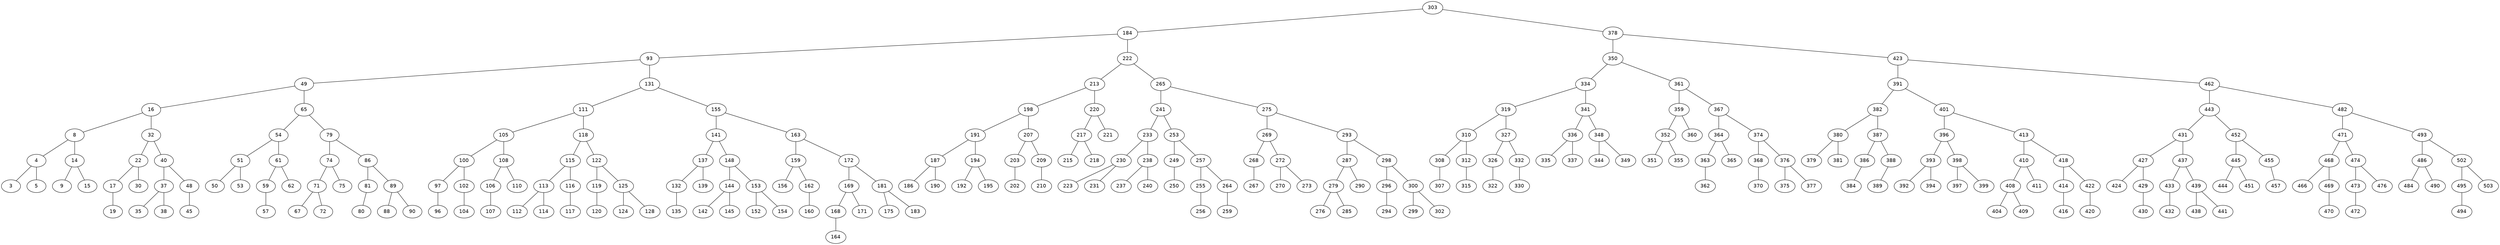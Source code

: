 graph BST {
    node [fontname="Helvetica"];
    303 [label="303"];
    303 -- 184;
    184 [label="184"];
    184 -- 93;
    93 [label="93"];
    93 -- 49;
    49 [label="49"];
    49 -- 16;
    16 [label="16"];
    16 -- 8;
    8 [label="8"];
    8 -- 4;
    4 [label="4"];
    4 -- 3;
    3 [label="3"];
    4 -- 5;
    5 [label="5"];
    8 -- 14;
    14 [label="14"];
    14 -- 9;
    9 [label="9"];
    14 -- 15;
    15 [label="15"];
    16 -- 32;
    32 [label="32"];
    32 -- 22;
    22 [label="22"];
    22 -- 17;
    17 [label="17"];
    17 -- 19;
    19 [label="19"];
    22 -- 30;
    30 [label="30"];
    32 -- 40;
    40 [label="40"];
    40 -- 37;
    37 [label="37"];
    37 -- 35;
    35 [label="35"];
    37 -- 38;
    38 [label="38"];
    40 -- 48;
    48 [label="48"];
    48 -- 45;
    45 [label="45"];
    49 -- 65;
    65 [label="65"];
    65 -- 54;
    54 [label="54"];
    54 -- 51;
    51 [label="51"];
    51 -- 50;
    50 [label="50"];
    51 -- 53;
    53 [label="53"];
    54 -- 61;
    61 [label="61"];
    61 -- 59;
    59 [label="59"];
    59 -- 57;
    57 [label="57"];
    61 -- 62;
    62 [label="62"];
    65 -- 79;
    79 [label="79"];
    79 -- 74;
    74 [label="74"];
    74 -- 71;
    71 [label="71"];
    71 -- 67;
    67 [label="67"];
    71 -- 72;
    72 [label="72"];
    74 -- 75;
    75 [label="75"];
    79 -- 86;
    86 [label="86"];
    86 -- 81;
    81 [label="81"];
    81 -- 80;
    80 [label="80"];
    86 -- 89;
    89 [label="89"];
    89 -- 88;
    88 [label="88"];
    89 -- 90;
    90 [label="90"];
    93 -- 131;
    131 [label="131"];
    131 -- 111;
    111 [label="111"];
    111 -- 105;
    105 [label="105"];
    105 -- 100;
    100 [label="100"];
    100 -- 97;
    97 [label="97"];
    97 -- 96;
    96 [label="96"];
    100 -- 102;
    102 [label="102"];
    102 -- 104;
    104 [label="104"];
    105 -- 108;
    108 [label="108"];
    108 -- 106;
    106 [label="106"];
    106 -- 107;
    107 [label="107"];
    108 -- 110;
    110 [label="110"];
    111 -- 118;
    118 [label="118"];
    118 -- 115;
    115 [label="115"];
    115 -- 113;
    113 [label="113"];
    113 -- 112;
    112 [label="112"];
    113 -- 114;
    114 [label="114"];
    115 -- 116;
    116 [label="116"];
    116 -- 117;
    117 [label="117"];
    118 -- 122;
    122 [label="122"];
    122 -- 119;
    119 [label="119"];
    119 -- 120;
    120 [label="120"];
    122 -- 125;
    125 [label="125"];
    125 -- 124;
    124 [label="124"];
    125 -- 128;
    128 [label="128"];
    131 -- 155;
    155 [label="155"];
    155 -- 141;
    141 [label="141"];
    141 -- 137;
    137 [label="137"];
    137 -- 132;
    132 [label="132"];
    132 -- 135;
    135 [label="135"];
    137 -- 139;
    139 [label="139"];
    141 -- 148;
    148 [label="148"];
    148 -- 144;
    144 [label="144"];
    144 -- 142;
    142 [label="142"];
    144 -- 145;
    145 [label="145"];
    148 -- 153;
    153 [label="153"];
    153 -- 152;
    152 [label="152"];
    153 -- 154;
    154 [label="154"];
    155 -- 163;
    163 [label="163"];
    163 -- 159;
    159 [label="159"];
    159 -- 156;
    156 [label="156"];
    159 -- 162;
    162 [label="162"];
    162 -- 160;
    160 [label="160"];
    163 -- 172;
    172 [label="172"];
    172 -- 169;
    169 [label="169"];
    169 -- 168;
    168 [label="168"];
    168 -- 164;
    164 [label="164"];
    169 -- 171;
    171 [label="171"];
    172 -- 181;
    181 [label="181"];
    181 -- 175;
    175 [label="175"];
    181 -- 183;
    183 [label="183"];
    184 -- 222;
    222 [label="222"];
    222 -- 213;
    213 [label="213"];
    213 -- 198;
    198 [label="198"];
    198 -- 191;
    191 [label="191"];
    191 -- 187;
    187 [label="187"];
    187 -- 186;
    186 [label="186"];
    187 -- 190;
    190 [label="190"];
    191 -- 194;
    194 [label="194"];
    194 -- 192;
    192 [label="192"];
    194 -- 195;
    195 [label="195"];
    198 -- 207;
    207 [label="207"];
    207 -- 203;
    203 [label="203"];
    203 -- 202;
    202 [label="202"];
    207 -- 209;
    209 [label="209"];
    209 -- 210;
    210 [label="210"];
    213 -- 220;
    220 [label="220"];
    220 -- 217;
    217 [label="217"];
    217 -- 215;
    215 [label="215"];
    217 -- 218;
    218 [label="218"];
    220 -- 221;
    221 [label="221"];
    222 -- 265;
    265 [label="265"];
    265 -- 241;
    241 [label="241"];
    241 -- 233;
    233 [label="233"];
    233 -- 230;
    230 [label="230"];
    230 -- 223;
    223 [label="223"];
    230 -- 231;
    231 [label="231"];
    233 -- 238;
    238 [label="238"];
    238 -- 237;
    237 [label="237"];
    238 -- 240;
    240 [label="240"];
    241 -- 253;
    253 [label="253"];
    253 -- 249;
    249 [label="249"];
    249 -- 250;
    250 [label="250"];
    253 -- 257;
    257 [label="257"];
    257 -- 255;
    255 [label="255"];
    255 -- 256;
    256 [label="256"];
    257 -- 264;
    264 [label="264"];
    264 -- 259;
    259 [label="259"];
    265 -- 275;
    275 [label="275"];
    275 -- 269;
    269 [label="269"];
    269 -- 268;
    268 [label="268"];
    268 -- 267;
    267 [label="267"];
    269 -- 272;
    272 [label="272"];
    272 -- 270;
    270 [label="270"];
    272 -- 273;
    273 [label="273"];
    275 -- 293;
    293 [label="293"];
    293 -- 287;
    287 [label="287"];
    287 -- 279;
    279 [label="279"];
    279 -- 276;
    276 [label="276"];
    279 -- 285;
    285 [label="285"];
    287 -- 290;
    290 [label="290"];
    293 -- 298;
    298 [label="298"];
    298 -- 296;
    296 [label="296"];
    296 -- 294;
    294 [label="294"];
    298 -- 300;
    300 [label="300"];
    300 -- 299;
    299 [label="299"];
    300 -- 302;
    302 [label="302"];
    303 -- 378;
    378 [label="378"];
    378 -- 350;
    350 [label="350"];
    350 -- 334;
    334 [label="334"];
    334 -- 319;
    319 [label="319"];
    319 -- 310;
    310 [label="310"];
    310 -- 308;
    308 [label="308"];
    308 -- 307;
    307 [label="307"];
    310 -- 312;
    312 [label="312"];
    312 -- 315;
    315 [label="315"];
    319 -- 327;
    327 [label="327"];
    327 -- 326;
    326 [label="326"];
    326 -- 322;
    322 [label="322"];
    327 -- 332;
    332 [label="332"];
    332 -- 330;
    330 [label="330"];
    334 -- 341;
    341 [label="341"];
    341 -- 336;
    336 [label="336"];
    336 -- 335;
    335 [label="335"];
    336 -- 337;
    337 [label="337"];
    341 -- 348;
    348 [label="348"];
    348 -- 344;
    344 [label="344"];
    348 -- 349;
    349 [label="349"];
    350 -- 361;
    361 [label="361"];
    361 -- 359;
    359 [label="359"];
    359 -- 352;
    352 [label="352"];
    352 -- 351;
    351 [label="351"];
    352 -- 355;
    355 [label="355"];
    359 -- 360;
    360 [label="360"];
    361 -- 367;
    367 [label="367"];
    367 -- 364;
    364 [label="364"];
    364 -- 363;
    363 [label="363"];
    363 -- 362;
    362 [label="362"];
    364 -- 365;
    365 [label="365"];
    367 -- 374;
    374 [label="374"];
    374 -- 368;
    368 [label="368"];
    368 -- 370;
    370 [label="370"];
    374 -- 376;
    376 [label="376"];
    376 -- 375;
    375 [label="375"];
    376 -- 377;
    377 [label="377"];
    378 -- 423;
    423 [label="423"];
    423 -- 391;
    391 [label="391"];
    391 -- 382;
    382 [label="382"];
    382 -- 380;
    380 [label="380"];
    380 -- 379;
    379 [label="379"];
    380 -- 381;
    381 [label="381"];
    382 -- 387;
    387 [label="387"];
    387 -- 386;
    386 [label="386"];
    386 -- 384;
    384 [label="384"];
    387 -- 388;
    388 [label="388"];
    388 -- 389;
    389 [label="389"];
    391 -- 401;
    401 [label="401"];
    401 -- 396;
    396 [label="396"];
    396 -- 393;
    393 [label="393"];
    393 -- 392;
    392 [label="392"];
    393 -- 394;
    394 [label="394"];
    396 -- 398;
    398 [label="398"];
    398 -- 397;
    397 [label="397"];
    398 -- 399;
    399 [label="399"];
    401 -- 413;
    413 [label="413"];
    413 -- 410;
    410 [label="410"];
    410 -- 408;
    408 [label="408"];
    408 -- 404;
    404 [label="404"];
    408 -- 409;
    409 [label="409"];
    410 -- 411;
    411 [label="411"];
    413 -- 418;
    418 [label="418"];
    418 -- 414;
    414 [label="414"];
    414 -- 416;
    416 [label="416"];
    418 -- 422;
    422 [label="422"];
    422 -- 420;
    420 [label="420"];
    423 -- 462;
    462 [label="462"];
    462 -- 443;
    443 [label="443"];
    443 -- 431;
    431 [label="431"];
    431 -- 427;
    427 [label="427"];
    427 -- 424;
    424 [label="424"];
    427 -- 429;
    429 [label="429"];
    429 -- 430;
    430 [label="430"];
    431 -- 437;
    437 [label="437"];
    437 -- 433;
    433 [label="433"];
    433 -- 432;
    432 [label="432"];
    437 -- 439;
    439 [label="439"];
    439 -- 438;
    438 [label="438"];
    439 -- 441;
    441 [label="441"];
    443 -- 452;
    452 [label="452"];
    452 -- 445;
    445 [label="445"];
    445 -- 444;
    444 [label="444"];
    445 -- 451;
    451 [label="451"];
    452 -- 455;
    455 [label="455"];
    455 -- 457;
    457 [label="457"];
    462 -- 482;
    482 [label="482"];
    482 -- 471;
    471 [label="471"];
    471 -- 468;
    468 [label="468"];
    468 -- 466;
    466 [label="466"];
    468 -- 469;
    469 [label="469"];
    469 -- 470;
    470 [label="470"];
    471 -- 474;
    474 [label="474"];
    474 -- 473;
    473 [label="473"];
    473 -- 472;
    472 [label="472"];
    474 -- 476;
    476 [label="476"];
    482 -- 493;
    493 [label="493"];
    493 -- 486;
    486 [label="486"];
    486 -- 484;
    484 [label="484"];
    486 -- 490;
    490 [label="490"];
    493 -- 502;
    502 [label="502"];
    502 -- 495;
    495 [label="495"];
    495 -- 494;
    494 [label="494"];
    502 -- 503;
    503 [label="503"];
}
